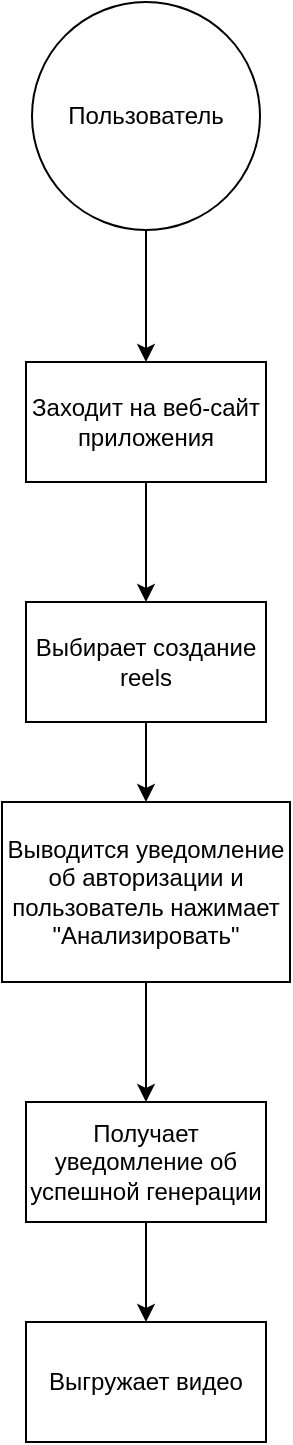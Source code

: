 <mxfile version="27.0.8">
  <diagram name="Страница — 1" id="3HyEdIA4Mo4pyknHhLdY">
    <mxGraphModel dx="1426" dy="796" grid="1" gridSize="10" guides="1" tooltips="1" connect="1" arrows="1" fold="1" page="1" pageScale="1" pageWidth="827" pageHeight="1169" math="0" shadow="0">
      <root>
        <mxCell id="0" />
        <mxCell id="1" parent="0" />
        <mxCell id="yMjBoGMXAT3tgbrOjR-U-3" style="edgeStyle=orthogonalEdgeStyle;rounded=0;orthogonalLoop=1;jettySize=auto;html=1;exitX=0.5;exitY=1;exitDx=0;exitDy=0;entryX=0.5;entryY=0;entryDx=0;entryDy=0;" edge="1" parent="1" source="yMjBoGMXAT3tgbrOjR-U-1" target="yMjBoGMXAT3tgbrOjR-U-2">
          <mxGeometry relative="1" as="geometry" />
        </mxCell>
        <mxCell id="yMjBoGMXAT3tgbrOjR-U-1" value="Пользователь" style="ellipse;whiteSpace=wrap;html=1;aspect=fixed;" vertex="1" parent="1">
          <mxGeometry x="357" y="50" width="114" height="114" as="geometry" />
        </mxCell>
        <mxCell id="yMjBoGMXAT3tgbrOjR-U-2" value="Заходит на веб-сайт&lt;div&gt;приложения&lt;/div&gt;" style="rounded=0;whiteSpace=wrap;html=1;" vertex="1" parent="1">
          <mxGeometry x="354" y="230" width="120" height="60" as="geometry" />
        </mxCell>
        <mxCell id="yMjBoGMXAT3tgbrOjR-U-7" style="edgeStyle=orthogonalEdgeStyle;rounded=0;orthogonalLoop=1;jettySize=auto;html=1;exitX=0.5;exitY=1;exitDx=0;exitDy=0;entryX=0.5;entryY=0;entryDx=0;entryDy=0;" edge="1" parent="1" source="yMjBoGMXAT3tgbrOjR-U-4" target="yMjBoGMXAT3tgbrOjR-U-6">
          <mxGeometry relative="1" as="geometry" />
        </mxCell>
        <mxCell id="yMjBoGMXAT3tgbrOjR-U-4" value="Выбирает создание reels" style="rounded=0;whiteSpace=wrap;html=1;" vertex="1" parent="1">
          <mxGeometry x="354" y="350" width="120" height="60" as="geometry" />
        </mxCell>
        <mxCell id="yMjBoGMXAT3tgbrOjR-U-5" style="edgeStyle=orthogonalEdgeStyle;rounded=0;orthogonalLoop=1;jettySize=auto;html=1;exitX=0.5;exitY=1;exitDx=0;exitDy=0;entryX=0.5;entryY=0;entryDx=0;entryDy=0;" edge="1" parent="1" source="yMjBoGMXAT3tgbrOjR-U-2" target="yMjBoGMXAT3tgbrOjR-U-4">
          <mxGeometry relative="1" as="geometry" />
        </mxCell>
        <mxCell id="yMjBoGMXAT3tgbrOjR-U-9" style="edgeStyle=orthogonalEdgeStyle;rounded=0;orthogonalLoop=1;jettySize=auto;html=1;exitX=0.5;exitY=1;exitDx=0;exitDy=0;entryX=0.5;entryY=0;entryDx=0;entryDy=0;" edge="1" parent="1" source="yMjBoGMXAT3tgbrOjR-U-6" target="yMjBoGMXAT3tgbrOjR-U-8">
          <mxGeometry relative="1" as="geometry" />
        </mxCell>
        <mxCell id="yMjBoGMXAT3tgbrOjR-U-6" value="Выводится уведомление об авторизации и пользователь нажимает &quot;Анализировать&quot;" style="rounded=0;whiteSpace=wrap;html=1;" vertex="1" parent="1">
          <mxGeometry x="342" y="450" width="144" height="90" as="geometry" />
        </mxCell>
        <mxCell id="yMjBoGMXAT3tgbrOjR-U-12" style="edgeStyle=orthogonalEdgeStyle;rounded=0;orthogonalLoop=1;jettySize=auto;html=1;exitX=0.5;exitY=1;exitDx=0;exitDy=0;entryX=0.5;entryY=0;entryDx=0;entryDy=0;" edge="1" parent="1" source="yMjBoGMXAT3tgbrOjR-U-8" target="yMjBoGMXAT3tgbrOjR-U-10">
          <mxGeometry relative="1" as="geometry" />
        </mxCell>
        <mxCell id="yMjBoGMXAT3tgbrOjR-U-8" value="Получает уведомление об успешной генерации" style="rounded=0;whiteSpace=wrap;html=1;" vertex="1" parent="1">
          <mxGeometry x="354" y="600" width="120" height="60" as="geometry" />
        </mxCell>
        <mxCell id="yMjBoGMXAT3tgbrOjR-U-10" value="Выгружает видео" style="rounded=0;whiteSpace=wrap;html=1;" vertex="1" parent="1">
          <mxGeometry x="354" y="710" width="120" height="60" as="geometry" />
        </mxCell>
      </root>
    </mxGraphModel>
  </diagram>
</mxfile>
